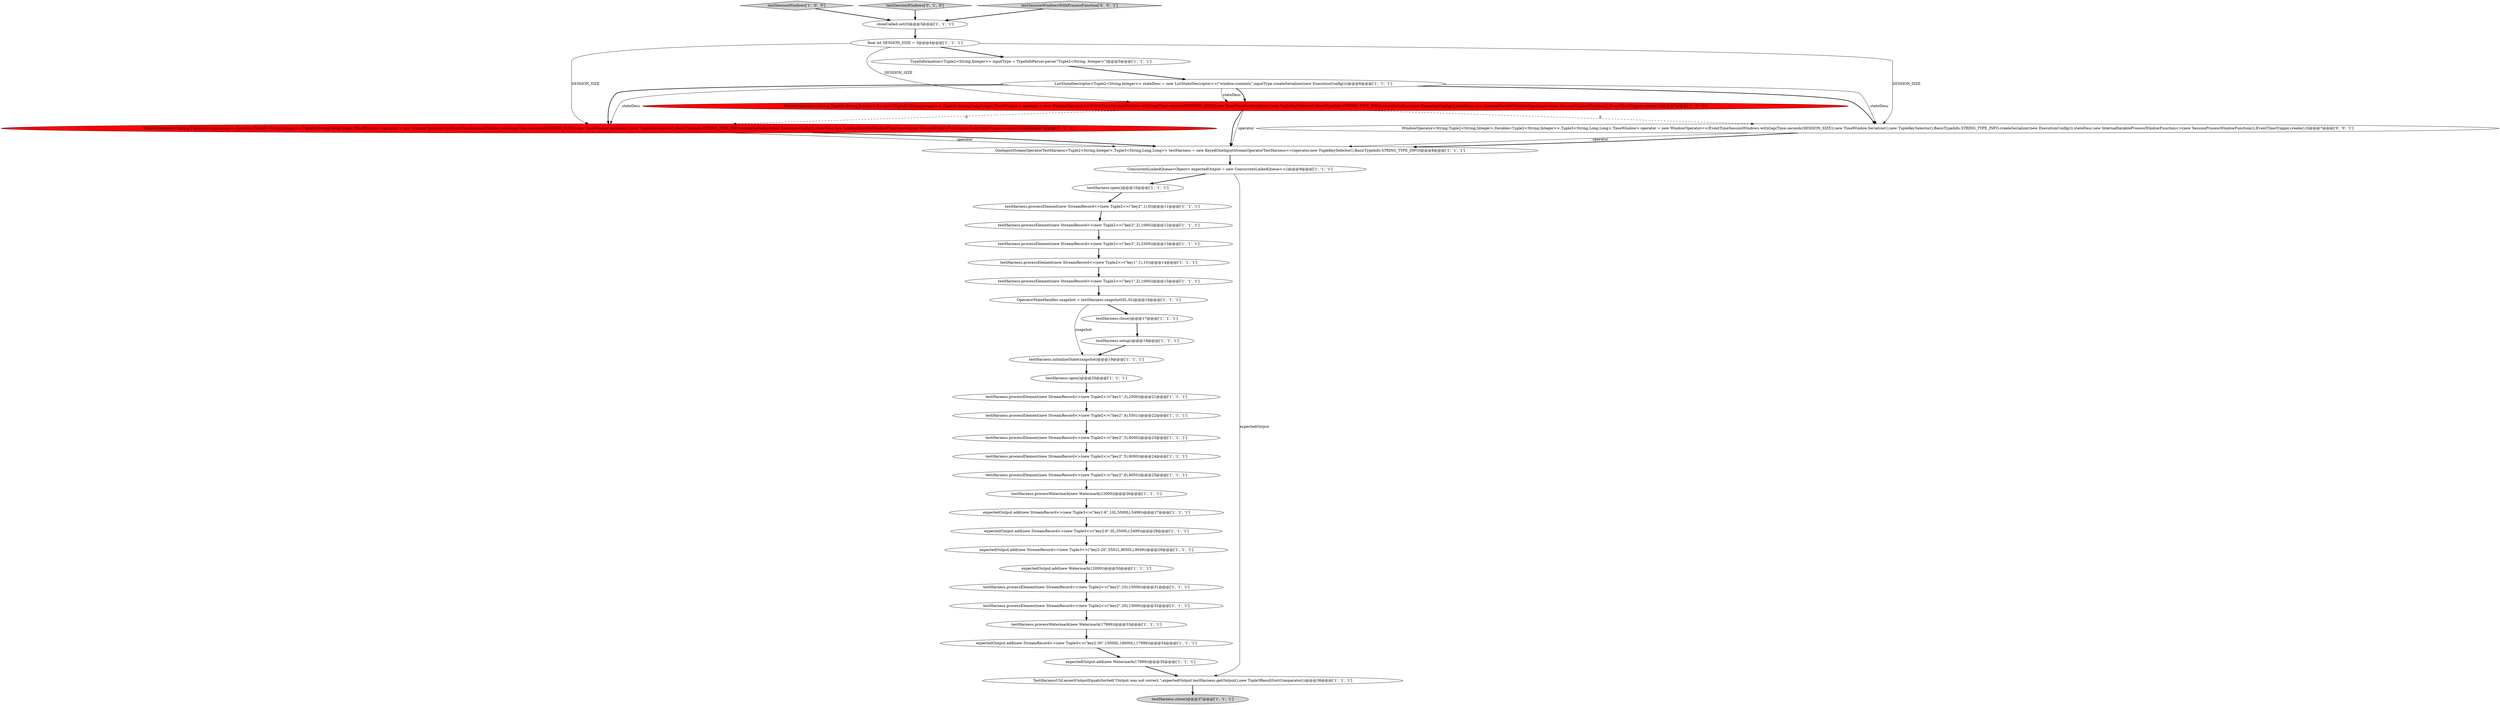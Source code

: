 digraph {
25 [style = filled, label = "testHarness.initializeState(snapshot)@@@19@@@['1', '1', '1']", fillcolor = white, shape = ellipse image = "AAA0AAABBB1BBB"];
18 [style = filled, label = "testHarness.open()@@@20@@@['1', '1', '1']", fillcolor = white, shape = ellipse image = "AAA0AAABBB1BBB"];
33 [style = filled, label = "testHarness.processWatermark(new Watermark(12000))@@@26@@@['1', '1', '1']", fillcolor = white, shape = ellipse image = "AAA0AAABBB1BBB"];
16 [style = filled, label = "testSessionWindows['1', '0', '0']", fillcolor = lightgray, shape = diamond image = "AAA0AAABBB1BBB"];
38 [style = filled, label = "WindowOperator<String,Tuple2<String,Integer>,Iterable<Tuple2<String,Integer>>,Tuple3<String,Long,Long>,TimeWindow> operator = new WindowOperator<>(EventTimeSessionWindows.withGap(Time.seconds(SESSION_SIZE)),new TimeWindow.Serializer(),new TupleKeySelector(),BasicTypeInfo.STRING_TYPE_INFO.createSerializer(new ExecutionConfig()),stateDesc,new InternalIterableProcessWindowFunction<>(new SessionProcessWindowFunction()),EventTimeTrigger.create(),0)@@@7@@@['0', '0', '1']", fillcolor = white, shape = ellipse image = "AAA0AAABBB3BBB"];
17 [style = filled, label = "expectedOutput.add(new Watermark(17999))@@@35@@@['1', '1', '1']", fillcolor = white, shape = ellipse image = "AAA0AAABBB1BBB"];
20 [style = filled, label = "testHarness.processElement(new StreamRecord<>(new Tuple2<>(\"key1\",3),2500))@@@21@@@['1', '1', '1']", fillcolor = white, shape = ellipse image = "AAA0AAABBB1BBB"];
13 [style = filled, label = "testHarness.open()@@@10@@@['1', '1', '1']", fillcolor = white, shape = ellipse image = "AAA0AAABBB1BBB"];
29 [style = filled, label = "closeCalled.set(0)@@@3@@@['1', '1', '1']", fillcolor = white, shape = ellipse image = "AAA0AAABBB1BBB"];
28 [style = filled, label = "testHarness.close()@@@37@@@['1', '1', '1']", fillcolor = lightgray, shape = ellipse image = "AAA0AAABBB1BBB"];
34 [style = filled, label = "expectedOutput.add(new StreamRecord<>(new Tuple3<>(\"key2-30\",15000L,18000L),17999))@@@34@@@['1', '1', '1']", fillcolor = white, shape = ellipse image = "AAA0AAABBB1BBB"];
32 [style = filled, label = "testHarness.processElement(new StreamRecord<>(new Tuple2<>(\"key2\",5),6000))@@@24@@@['1', '1', '1']", fillcolor = white, shape = ellipse image = "AAA0AAABBB1BBB"];
9 [style = filled, label = "OperatorStateHandles snapshot = testHarness.snapshot(0L,0L)@@@16@@@['1', '1', '1']", fillcolor = white, shape = ellipse image = "AAA0AAABBB1BBB"];
5 [style = filled, label = "testHarness.processElement(new StreamRecord<>(new Tuple2<>(\"key2\",5),6000))@@@23@@@['1', '1', '1']", fillcolor = white, shape = ellipse image = "AAA0AAABBB1BBB"];
26 [style = filled, label = "testHarness.processElement(new StreamRecord<>(new Tuple2<>(\"key2\",1),0))@@@11@@@['1', '1', '1']", fillcolor = white, shape = ellipse image = "AAA0AAABBB1BBB"];
27 [style = filled, label = "expectedOutput.add(new StreamRecord<>(new Tuple3<>(\"key2-6\",0L,5500L),5499))@@@28@@@['1', '1', '1']", fillcolor = white, shape = ellipse image = "AAA0AAABBB1BBB"];
21 [style = filled, label = "OneInputStreamOperatorTestHarness<Tuple2<String,Integer>,Tuple3<String,Long,Long>> testHarness = new KeyedOneInputStreamOperatorTestHarness<>(operator,new TupleKeySelector(),BasicTypeInfo.STRING_TYPE_INFO)@@@8@@@['1', '1', '1']", fillcolor = white, shape = ellipse image = "AAA0AAABBB1BBB"];
8 [style = filled, label = "TestHarnessUtil.assertOutputEqualsSorted(\"Output was not correct.\",expectedOutput,testHarness.getOutput(),new Tuple3ResultSortComparator())@@@36@@@['1', '1', '1']", fillcolor = white, shape = ellipse image = "AAA0AAABBB1BBB"];
1 [style = filled, label = "testHarness.setup()@@@18@@@['1', '1', '1']", fillcolor = white, shape = ellipse image = "AAA0AAABBB1BBB"];
0 [style = filled, label = "testHarness.processWatermark(new Watermark(17999))@@@33@@@['1', '1', '1']", fillcolor = white, shape = ellipse image = "AAA0AAABBB1BBB"];
36 [style = filled, label = "testSessionWindows['0', '1', '0']", fillcolor = lightgray, shape = diamond image = "AAA0AAABBB2BBB"];
22 [style = filled, label = "expectedOutput.add(new StreamRecord<>(new Tuple3<>(\"key2-20\",5501L,9050L),9049))@@@29@@@['1', '1', '1']", fillcolor = white, shape = ellipse image = "AAA0AAABBB1BBB"];
14 [style = filled, label = "testHarness.processElement(new StreamRecord<>(new Tuple2<>(\"key2\",3),2500))@@@13@@@['1', '1', '1']", fillcolor = white, shape = ellipse image = "AAA0AAABBB1BBB"];
35 [style = filled, label = "ListStateDescriptor<Tuple2<String,Integer>> stateDesc = new ListStateDescriptor<>(\"window-contents\",inputType.createSerializer(new ExecutionConfig()))@@@6@@@['1', '1', '1']", fillcolor = white, shape = ellipse image = "AAA0AAABBB1BBB"];
31 [style = filled, label = "testHarness.processElement(new StreamRecord<>(new Tuple2<>(\"key2\",6),6050))@@@25@@@['1', '1', '1']", fillcolor = white, shape = ellipse image = "AAA0AAABBB1BBB"];
23 [style = filled, label = "testHarness.processElement(new StreamRecord<>(new Tuple2<>(\"key2\",2),1000))@@@12@@@['1', '1', '1']", fillcolor = white, shape = ellipse image = "AAA0AAABBB1BBB"];
15 [style = filled, label = "testHarness.processElement(new StreamRecord<>(new Tuple2<>(\"key2\",20),15000))@@@32@@@['1', '1', '1']", fillcolor = white, shape = ellipse image = "AAA0AAABBB1BBB"];
3 [style = filled, label = "expectedOutput.add(new Watermark(12000))@@@30@@@['1', '1', '1']", fillcolor = white, shape = ellipse image = "AAA0AAABBB1BBB"];
19 [style = filled, label = "WindowOperator<String,Tuple2<String,Integer>,Iterable<Tuple2<String,Integer>>,Tuple3<String,Long,Long>,TimeWindow> operator = new WindowOperator<>(EventTimeSessionWindows.withGap(Time.seconds(SESSION_SIZE)),new TimeWindow.Serializer(),new TupleKeySelector(),BasicTypeInfo.STRING_TYPE_INFO.createSerializer(new ExecutionConfig()),stateDesc,new InternalIterableWindowFunction<>(new SessionWindowFunction()),EventTimeTrigger.create(),0)@@@7@@@['1', '0', '0']", fillcolor = red, shape = ellipse image = "AAA1AAABBB1BBB"];
37 [style = filled, label = "WindowOperator<String,Tuple2<String,Integer>,Iterable<Tuple2<String,Integer>>,Tuple3<String,Long,Long>,TimeWindow> operator = new WindowOperator<>(EventTimeSessionWindows.withGap(Time.seconds(SESSION_SIZE)),new TimeWindow.Serializer(),new TupleKeySelector(),BasicTypeInfo.STRING_TYPE_INFO.createSerializer(new ExecutionConfig()),stateDesc,new InternalIterableWindowFunction<>(new SessionWindowFunction()),EventTimeTrigger.create(),0,null)@@@7@@@['0', '1', '0']", fillcolor = red, shape = ellipse image = "AAA1AAABBB2BBB"];
2 [style = filled, label = "TypeInformation<Tuple2<String,Integer>> inputType = TypeInfoParser.parse(\"Tuple2<String, Integer>\")@@@5@@@['1', '1', '1']", fillcolor = white, shape = ellipse image = "AAA0AAABBB1BBB"];
24 [style = filled, label = "testHarness.processElement(new StreamRecord<>(new Tuple2<>(\"key1\",2),1000))@@@15@@@['1', '1', '1']", fillcolor = white, shape = ellipse image = "AAA0AAABBB1BBB"];
11 [style = filled, label = "testHarness.processElement(new StreamRecord<>(new Tuple2<>(\"key2\",10),15000))@@@31@@@['1', '1', '1']", fillcolor = white, shape = ellipse image = "AAA0AAABBB1BBB"];
4 [style = filled, label = "testHarness.processElement(new StreamRecord<>(new Tuple2<>(\"key2\",4),5501))@@@22@@@['1', '1', '1']", fillcolor = white, shape = ellipse image = "AAA0AAABBB1BBB"];
7 [style = filled, label = "testHarness.close()@@@17@@@['1', '1', '1']", fillcolor = white, shape = ellipse image = "AAA0AAABBB1BBB"];
6 [style = filled, label = "testHarness.processElement(new StreamRecord<>(new Tuple2<>(\"key1\",1),10))@@@14@@@['1', '1', '1']", fillcolor = white, shape = ellipse image = "AAA0AAABBB1BBB"];
39 [style = filled, label = "testSessionWindowsWithProcessFunction['0', '0', '1']", fillcolor = lightgray, shape = diamond image = "AAA0AAABBB3BBB"];
12 [style = filled, label = "ConcurrentLinkedQueue<Object> expectedOutput = new ConcurrentLinkedQueue<>()@@@9@@@['1', '1', '1']", fillcolor = white, shape = ellipse image = "AAA0AAABBB1BBB"];
30 [style = filled, label = "final int SESSION_SIZE = 3@@@4@@@['1', '1', '1']", fillcolor = white, shape = ellipse image = "AAA0AAABBB1BBB"];
10 [style = filled, label = "expectedOutput.add(new StreamRecord<>(new Tuple3<>(\"key1-6\",10L,5500L),5499))@@@27@@@['1', '1', '1']", fillcolor = white, shape = ellipse image = "AAA0AAABBB1BBB"];
2->35 [style = bold, label=""];
17->8 [style = bold, label=""];
37->21 [style = solid, label="operator"];
8->28 [style = bold, label=""];
7->1 [style = bold, label=""];
29->30 [style = bold, label=""];
10->27 [style = bold, label=""];
36->29 [style = bold, label=""];
16->29 [style = bold, label=""];
30->19 [style = solid, label="SESSION_SIZE"];
35->19 [style = bold, label=""];
25->18 [style = bold, label=""];
3->11 [style = bold, label=""];
37->21 [style = bold, label=""];
6->24 [style = bold, label=""];
33->10 [style = bold, label=""];
9->25 [style = solid, label="snapshot"];
19->21 [style = solid, label="operator"];
35->38 [style = solid, label="stateDesc"];
9->7 [style = bold, label=""];
27->22 [style = bold, label=""];
38->21 [style = solid, label="operator"];
11->15 [style = bold, label=""];
20->4 [style = bold, label=""];
21->12 [style = bold, label=""];
23->14 [style = bold, label=""];
5->32 [style = bold, label=""];
22->3 [style = bold, label=""];
12->13 [style = bold, label=""];
0->34 [style = bold, label=""];
18->20 [style = bold, label=""];
19->38 [style = dashed, label="0"];
35->37 [style = bold, label=""];
13->26 [style = bold, label=""];
30->38 [style = solid, label="SESSION_SIZE"];
35->37 [style = solid, label="stateDesc"];
31->33 [style = bold, label=""];
15->0 [style = bold, label=""];
26->23 [style = bold, label=""];
34->17 [style = bold, label=""];
30->37 [style = solid, label="SESSION_SIZE"];
38->21 [style = bold, label=""];
12->8 [style = solid, label="expectedOutput"];
35->38 [style = bold, label=""];
35->19 [style = solid, label="stateDesc"];
30->2 [style = bold, label=""];
1->25 [style = bold, label=""];
4->5 [style = bold, label=""];
14->6 [style = bold, label=""];
32->31 [style = bold, label=""];
19->37 [style = dashed, label="0"];
24->9 [style = bold, label=""];
39->29 [style = bold, label=""];
19->21 [style = bold, label=""];
}
